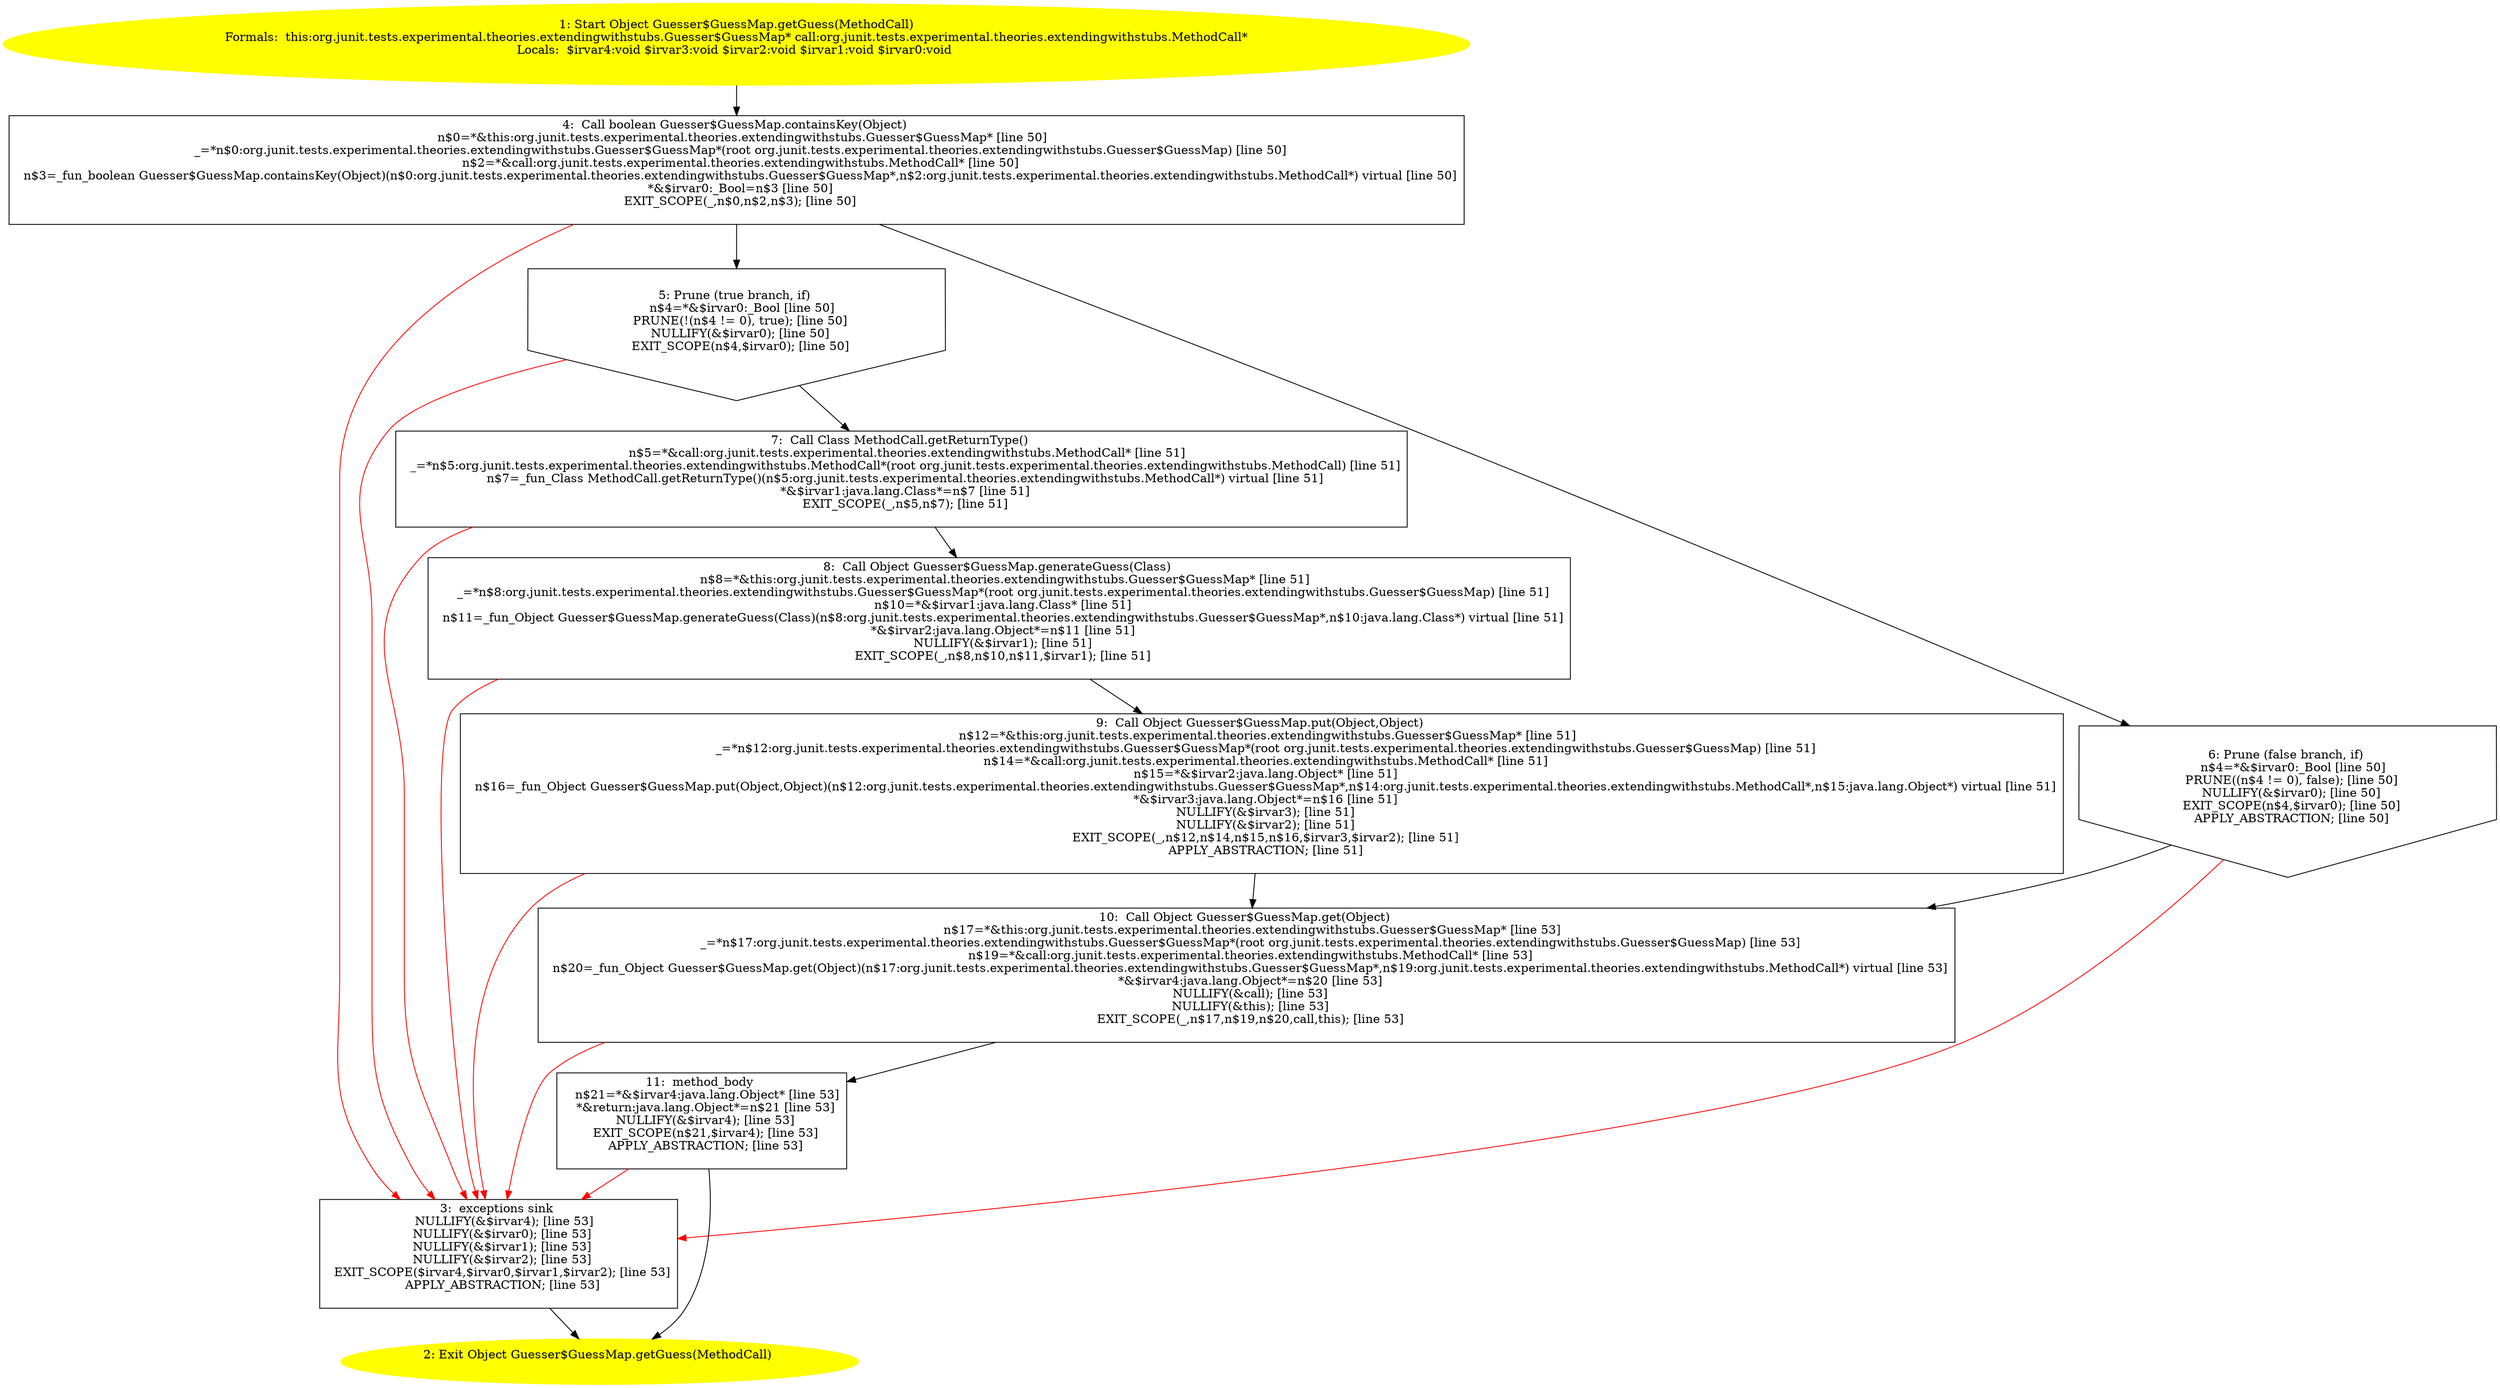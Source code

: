 /* @generated */
digraph cfg {
"org.junit.tests.experimental.theories.extendingwithstubs.Guesser$GuessMap.getGuess(org.junit.tests.e.b35df26752998a8670a892edad7d25c5_1" [label="1: Start Object Guesser$GuessMap.getGuess(MethodCall)\nFormals:  this:org.junit.tests.experimental.theories.extendingwithstubs.Guesser$GuessMap* call:org.junit.tests.experimental.theories.extendingwithstubs.MethodCall*\nLocals:  $irvar4:void $irvar3:void $irvar2:void $irvar1:void $irvar0:void \n  " color=yellow style=filled]
	

	 "org.junit.tests.experimental.theories.extendingwithstubs.Guesser$GuessMap.getGuess(org.junit.tests.e.b35df26752998a8670a892edad7d25c5_1" -> "org.junit.tests.experimental.theories.extendingwithstubs.Guesser$GuessMap.getGuess(org.junit.tests.e.b35df26752998a8670a892edad7d25c5_4" ;
"org.junit.tests.experimental.theories.extendingwithstubs.Guesser$GuessMap.getGuess(org.junit.tests.e.b35df26752998a8670a892edad7d25c5_2" [label="2: Exit Object Guesser$GuessMap.getGuess(MethodCall) \n  " color=yellow style=filled]
	

"org.junit.tests.experimental.theories.extendingwithstubs.Guesser$GuessMap.getGuess(org.junit.tests.e.b35df26752998a8670a892edad7d25c5_3" [label="3:  exceptions sink \n   NULLIFY(&$irvar4); [line 53]\n  NULLIFY(&$irvar0); [line 53]\n  NULLIFY(&$irvar1); [line 53]\n  NULLIFY(&$irvar2); [line 53]\n  EXIT_SCOPE($irvar4,$irvar0,$irvar1,$irvar2); [line 53]\n  APPLY_ABSTRACTION; [line 53]\n " shape="box"]
	

	 "org.junit.tests.experimental.theories.extendingwithstubs.Guesser$GuessMap.getGuess(org.junit.tests.e.b35df26752998a8670a892edad7d25c5_3" -> "org.junit.tests.experimental.theories.extendingwithstubs.Guesser$GuessMap.getGuess(org.junit.tests.e.b35df26752998a8670a892edad7d25c5_2" ;
"org.junit.tests.experimental.theories.extendingwithstubs.Guesser$GuessMap.getGuess(org.junit.tests.e.b35df26752998a8670a892edad7d25c5_4" [label="4:  Call boolean Guesser$GuessMap.containsKey(Object) \n   n$0=*&this:org.junit.tests.experimental.theories.extendingwithstubs.Guesser$GuessMap* [line 50]\n  _=*n$0:org.junit.tests.experimental.theories.extendingwithstubs.Guesser$GuessMap*(root org.junit.tests.experimental.theories.extendingwithstubs.Guesser$GuessMap) [line 50]\n  n$2=*&call:org.junit.tests.experimental.theories.extendingwithstubs.MethodCall* [line 50]\n  n$3=_fun_boolean Guesser$GuessMap.containsKey(Object)(n$0:org.junit.tests.experimental.theories.extendingwithstubs.Guesser$GuessMap*,n$2:org.junit.tests.experimental.theories.extendingwithstubs.MethodCall*) virtual [line 50]\n  *&$irvar0:_Bool=n$3 [line 50]\n  EXIT_SCOPE(_,n$0,n$2,n$3); [line 50]\n " shape="box"]
	

	 "org.junit.tests.experimental.theories.extendingwithstubs.Guesser$GuessMap.getGuess(org.junit.tests.e.b35df26752998a8670a892edad7d25c5_4" -> "org.junit.tests.experimental.theories.extendingwithstubs.Guesser$GuessMap.getGuess(org.junit.tests.e.b35df26752998a8670a892edad7d25c5_5" ;
	 "org.junit.tests.experimental.theories.extendingwithstubs.Guesser$GuessMap.getGuess(org.junit.tests.e.b35df26752998a8670a892edad7d25c5_4" -> "org.junit.tests.experimental.theories.extendingwithstubs.Guesser$GuessMap.getGuess(org.junit.tests.e.b35df26752998a8670a892edad7d25c5_6" ;
	 "org.junit.tests.experimental.theories.extendingwithstubs.Guesser$GuessMap.getGuess(org.junit.tests.e.b35df26752998a8670a892edad7d25c5_4" -> "org.junit.tests.experimental.theories.extendingwithstubs.Guesser$GuessMap.getGuess(org.junit.tests.e.b35df26752998a8670a892edad7d25c5_3" [color="red" ];
"org.junit.tests.experimental.theories.extendingwithstubs.Guesser$GuessMap.getGuess(org.junit.tests.e.b35df26752998a8670a892edad7d25c5_5" [label="5: Prune (true branch, if) \n   n$4=*&$irvar0:_Bool [line 50]\n  PRUNE(!(n$4 != 0), true); [line 50]\n  NULLIFY(&$irvar0); [line 50]\n  EXIT_SCOPE(n$4,$irvar0); [line 50]\n " shape="invhouse"]
	

	 "org.junit.tests.experimental.theories.extendingwithstubs.Guesser$GuessMap.getGuess(org.junit.tests.e.b35df26752998a8670a892edad7d25c5_5" -> "org.junit.tests.experimental.theories.extendingwithstubs.Guesser$GuessMap.getGuess(org.junit.tests.e.b35df26752998a8670a892edad7d25c5_7" ;
	 "org.junit.tests.experimental.theories.extendingwithstubs.Guesser$GuessMap.getGuess(org.junit.tests.e.b35df26752998a8670a892edad7d25c5_5" -> "org.junit.tests.experimental.theories.extendingwithstubs.Guesser$GuessMap.getGuess(org.junit.tests.e.b35df26752998a8670a892edad7d25c5_3" [color="red" ];
"org.junit.tests.experimental.theories.extendingwithstubs.Guesser$GuessMap.getGuess(org.junit.tests.e.b35df26752998a8670a892edad7d25c5_6" [label="6: Prune (false branch, if) \n   n$4=*&$irvar0:_Bool [line 50]\n  PRUNE((n$4 != 0), false); [line 50]\n  NULLIFY(&$irvar0); [line 50]\n  EXIT_SCOPE(n$4,$irvar0); [line 50]\n  APPLY_ABSTRACTION; [line 50]\n " shape="invhouse"]
	

	 "org.junit.tests.experimental.theories.extendingwithstubs.Guesser$GuessMap.getGuess(org.junit.tests.e.b35df26752998a8670a892edad7d25c5_6" -> "org.junit.tests.experimental.theories.extendingwithstubs.Guesser$GuessMap.getGuess(org.junit.tests.e.b35df26752998a8670a892edad7d25c5_10" ;
	 "org.junit.tests.experimental.theories.extendingwithstubs.Guesser$GuessMap.getGuess(org.junit.tests.e.b35df26752998a8670a892edad7d25c5_6" -> "org.junit.tests.experimental.theories.extendingwithstubs.Guesser$GuessMap.getGuess(org.junit.tests.e.b35df26752998a8670a892edad7d25c5_3" [color="red" ];
"org.junit.tests.experimental.theories.extendingwithstubs.Guesser$GuessMap.getGuess(org.junit.tests.e.b35df26752998a8670a892edad7d25c5_7" [label="7:  Call Class MethodCall.getReturnType() \n   n$5=*&call:org.junit.tests.experimental.theories.extendingwithstubs.MethodCall* [line 51]\n  _=*n$5:org.junit.tests.experimental.theories.extendingwithstubs.MethodCall*(root org.junit.tests.experimental.theories.extendingwithstubs.MethodCall) [line 51]\n  n$7=_fun_Class MethodCall.getReturnType()(n$5:org.junit.tests.experimental.theories.extendingwithstubs.MethodCall*) virtual [line 51]\n  *&$irvar1:java.lang.Class*=n$7 [line 51]\n  EXIT_SCOPE(_,n$5,n$7); [line 51]\n " shape="box"]
	

	 "org.junit.tests.experimental.theories.extendingwithstubs.Guesser$GuessMap.getGuess(org.junit.tests.e.b35df26752998a8670a892edad7d25c5_7" -> "org.junit.tests.experimental.theories.extendingwithstubs.Guesser$GuessMap.getGuess(org.junit.tests.e.b35df26752998a8670a892edad7d25c5_8" ;
	 "org.junit.tests.experimental.theories.extendingwithstubs.Guesser$GuessMap.getGuess(org.junit.tests.e.b35df26752998a8670a892edad7d25c5_7" -> "org.junit.tests.experimental.theories.extendingwithstubs.Guesser$GuessMap.getGuess(org.junit.tests.e.b35df26752998a8670a892edad7d25c5_3" [color="red" ];
"org.junit.tests.experimental.theories.extendingwithstubs.Guesser$GuessMap.getGuess(org.junit.tests.e.b35df26752998a8670a892edad7d25c5_8" [label="8:  Call Object Guesser$GuessMap.generateGuess(Class) \n   n$8=*&this:org.junit.tests.experimental.theories.extendingwithstubs.Guesser$GuessMap* [line 51]\n  _=*n$8:org.junit.tests.experimental.theories.extendingwithstubs.Guesser$GuessMap*(root org.junit.tests.experimental.theories.extendingwithstubs.Guesser$GuessMap) [line 51]\n  n$10=*&$irvar1:java.lang.Class* [line 51]\n  n$11=_fun_Object Guesser$GuessMap.generateGuess(Class)(n$8:org.junit.tests.experimental.theories.extendingwithstubs.Guesser$GuessMap*,n$10:java.lang.Class*) virtual [line 51]\n  *&$irvar2:java.lang.Object*=n$11 [line 51]\n  NULLIFY(&$irvar1); [line 51]\n  EXIT_SCOPE(_,n$8,n$10,n$11,$irvar1); [line 51]\n " shape="box"]
	

	 "org.junit.tests.experimental.theories.extendingwithstubs.Guesser$GuessMap.getGuess(org.junit.tests.e.b35df26752998a8670a892edad7d25c5_8" -> "org.junit.tests.experimental.theories.extendingwithstubs.Guesser$GuessMap.getGuess(org.junit.tests.e.b35df26752998a8670a892edad7d25c5_9" ;
	 "org.junit.tests.experimental.theories.extendingwithstubs.Guesser$GuessMap.getGuess(org.junit.tests.e.b35df26752998a8670a892edad7d25c5_8" -> "org.junit.tests.experimental.theories.extendingwithstubs.Guesser$GuessMap.getGuess(org.junit.tests.e.b35df26752998a8670a892edad7d25c5_3" [color="red" ];
"org.junit.tests.experimental.theories.extendingwithstubs.Guesser$GuessMap.getGuess(org.junit.tests.e.b35df26752998a8670a892edad7d25c5_9" [label="9:  Call Object Guesser$GuessMap.put(Object,Object) \n   n$12=*&this:org.junit.tests.experimental.theories.extendingwithstubs.Guesser$GuessMap* [line 51]\n  _=*n$12:org.junit.tests.experimental.theories.extendingwithstubs.Guesser$GuessMap*(root org.junit.tests.experimental.theories.extendingwithstubs.Guesser$GuessMap) [line 51]\n  n$14=*&call:org.junit.tests.experimental.theories.extendingwithstubs.MethodCall* [line 51]\n  n$15=*&$irvar2:java.lang.Object* [line 51]\n  n$16=_fun_Object Guesser$GuessMap.put(Object,Object)(n$12:org.junit.tests.experimental.theories.extendingwithstubs.Guesser$GuessMap*,n$14:org.junit.tests.experimental.theories.extendingwithstubs.MethodCall*,n$15:java.lang.Object*) virtual [line 51]\n  *&$irvar3:java.lang.Object*=n$16 [line 51]\n  NULLIFY(&$irvar3); [line 51]\n  NULLIFY(&$irvar2); [line 51]\n  EXIT_SCOPE(_,n$12,n$14,n$15,n$16,$irvar3,$irvar2); [line 51]\n  APPLY_ABSTRACTION; [line 51]\n " shape="box"]
	

	 "org.junit.tests.experimental.theories.extendingwithstubs.Guesser$GuessMap.getGuess(org.junit.tests.e.b35df26752998a8670a892edad7d25c5_9" -> "org.junit.tests.experimental.theories.extendingwithstubs.Guesser$GuessMap.getGuess(org.junit.tests.e.b35df26752998a8670a892edad7d25c5_10" ;
	 "org.junit.tests.experimental.theories.extendingwithstubs.Guesser$GuessMap.getGuess(org.junit.tests.e.b35df26752998a8670a892edad7d25c5_9" -> "org.junit.tests.experimental.theories.extendingwithstubs.Guesser$GuessMap.getGuess(org.junit.tests.e.b35df26752998a8670a892edad7d25c5_3" [color="red" ];
"org.junit.tests.experimental.theories.extendingwithstubs.Guesser$GuessMap.getGuess(org.junit.tests.e.b35df26752998a8670a892edad7d25c5_10" [label="10:  Call Object Guesser$GuessMap.get(Object) \n   n$17=*&this:org.junit.tests.experimental.theories.extendingwithstubs.Guesser$GuessMap* [line 53]\n  _=*n$17:org.junit.tests.experimental.theories.extendingwithstubs.Guesser$GuessMap*(root org.junit.tests.experimental.theories.extendingwithstubs.Guesser$GuessMap) [line 53]\n  n$19=*&call:org.junit.tests.experimental.theories.extendingwithstubs.MethodCall* [line 53]\n  n$20=_fun_Object Guesser$GuessMap.get(Object)(n$17:org.junit.tests.experimental.theories.extendingwithstubs.Guesser$GuessMap*,n$19:org.junit.tests.experimental.theories.extendingwithstubs.MethodCall*) virtual [line 53]\n  *&$irvar4:java.lang.Object*=n$20 [line 53]\n  NULLIFY(&call); [line 53]\n  NULLIFY(&this); [line 53]\n  EXIT_SCOPE(_,n$17,n$19,n$20,call,this); [line 53]\n " shape="box"]
	

	 "org.junit.tests.experimental.theories.extendingwithstubs.Guesser$GuessMap.getGuess(org.junit.tests.e.b35df26752998a8670a892edad7d25c5_10" -> "org.junit.tests.experimental.theories.extendingwithstubs.Guesser$GuessMap.getGuess(org.junit.tests.e.b35df26752998a8670a892edad7d25c5_11" ;
	 "org.junit.tests.experimental.theories.extendingwithstubs.Guesser$GuessMap.getGuess(org.junit.tests.e.b35df26752998a8670a892edad7d25c5_10" -> "org.junit.tests.experimental.theories.extendingwithstubs.Guesser$GuessMap.getGuess(org.junit.tests.e.b35df26752998a8670a892edad7d25c5_3" [color="red" ];
"org.junit.tests.experimental.theories.extendingwithstubs.Guesser$GuessMap.getGuess(org.junit.tests.e.b35df26752998a8670a892edad7d25c5_11" [label="11:  method_body \n   n$21=*&$irvar4:java.lang.Object* [line 53]\n  *&return:java.lang.Object*=n$21 [line 53]\n  NULLIFY(&$irvar4); [line 53]\n  EXIT_SCOPE(n$21,$irvar4); [line 53]\n  APPLY_ABSTRACTION; [line 53]\n " shape="box"]
	

	 "org.junit.tests.experimental.theories.extendingwithstubs.Guesser$GuessMap.getGuess(org.junit.tests.e.b35df26752998a8670a892edad7d25c5_11" -> "org.junit.tests.experimental.theories.extendingwithstubs.Guesser$GuessMap.getGuess(org.junit.tests.e.b35df26752998a8670a892edad7d25c5_2" ;
	 "org.junit.tests.experimental.theories.extendingwithstubs.Guesser$GuessMap.getGuess(org.junit.tests.e.b35df26752998a8670a892edad7d25c5_11" -> "org.junit.tests.experimental.theories.extendingwithstubs.Guesser$GuessMap.getGuess(org.junit.tests.e.b35df26752998a8670a892edad7d25c5_3" [color="red" ];
}
